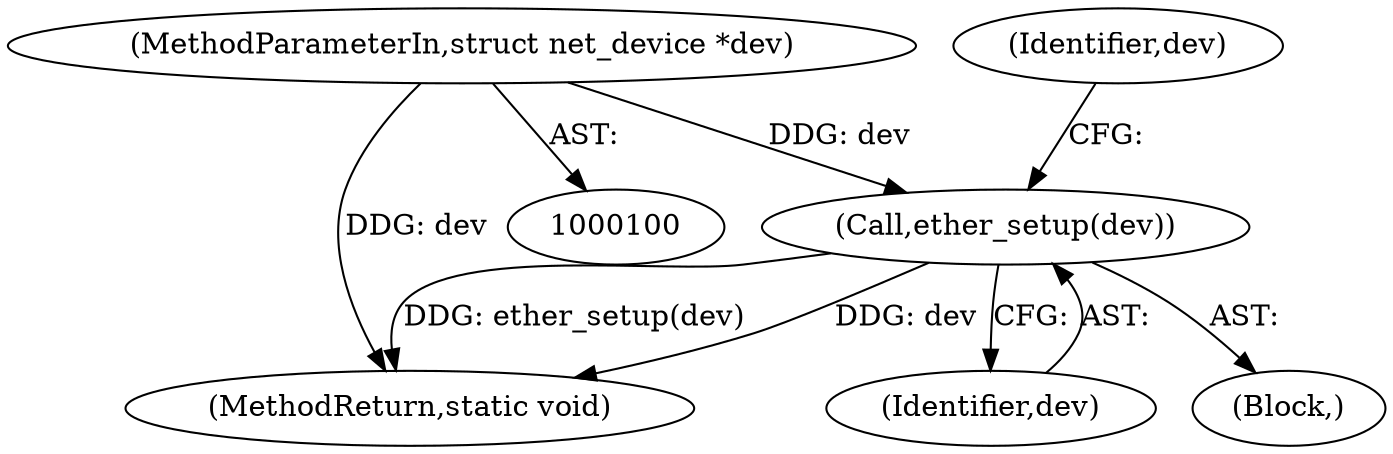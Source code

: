 digraph "0_linux_550fd08c2cebad61c548def135f67aba284c6162_12@pointer" {
"1000101" [label="(MethodParameterIn,struct net_device *dev)"];
"1000103" [label="(Call,ether_setup(dev))"];
"1000107" [label="(Identifier,dev)"];
"1000121" [label="(MethodReturn,static void)"];
"1000104" [label="(Identifier,dev)"];
"1000102" [label="(Block,)"];
"1000103" [label="(Call,ether_setup(dev))"];
"1000101" [label="(MethodParameterIn,struct net_device *dev)"];
"1000101" -> "1000100"  [label="AST: "];
"1000101" -> "1000121"  [label="DDG: dev"];
"1000101" -> "1000103"  [label="DDG: dev"];
"1000103" -> "1000102"  [label="AST: "];
"1000103" -> "1000104"  [label="CFG: "];
"1000104" -> "1000103"  [label="AST: "];
"1000107" -> "1000103"  [label="CFG: "];
"1000103" -> "1000121"  [label="DDG: dev"];
"1000103" -> "1000121"  [label="DDG: ether_setup(dev)"];
}
